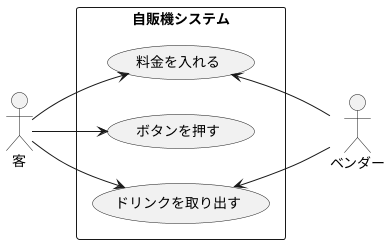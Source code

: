 @startuml 演習6-4-2
left to right direction
actor 客
actor ベンダー
rectangle 自販機システム {
usecase 料金を入れる
usecase ボタンを押す
usecase ドリンクを取り出す
}
客 --> 料金を入れる
客 --> ボタンを押す
客 --> ドリンクを取り出す
料金を入れる <-- ベンダー
ドリンクを取り出す <-- ベンダー
@enduml